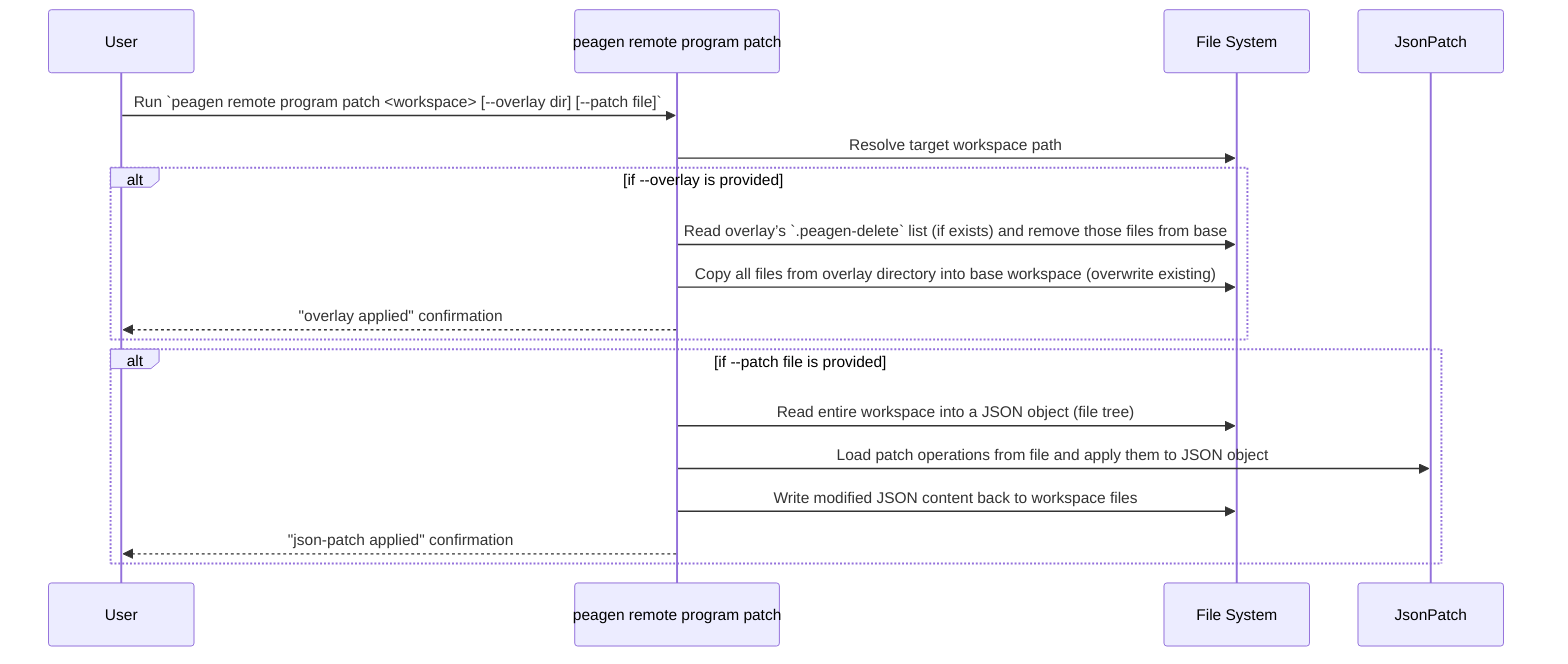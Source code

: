 sequenceDiagram
    participant User
    participant CLI as peagen remote program patch
    participant FS as File System
    participant JSON as JsonPatch
    User ->> CLI: Run `peagen remote program patch <workspace> [--overlay dir] [--patch file]`
    CLI ->> FS: Resolve target workspace path
    alt if --overlay is provided
        CLI ->> FS: Read overlay’s `.peagen-delete` list (if exists) and remove those files from base
        CLI ->> FS: Copy all files from overlay directory into base workspace (overwrite existing)
        CLI -->> User: "overlay applied" confirmation
    end
    alt if --patch file is provided
        CLI ->> FS: Read entire workspace into a JSON object (file tree)
        CLI ->> JSON: Load patch operations from file and apply them to JSON object
        CLI ->> FS: Write modified JSON content back to workspace files
        CLI -->> User: "json-patch applied" confirmation
    end
